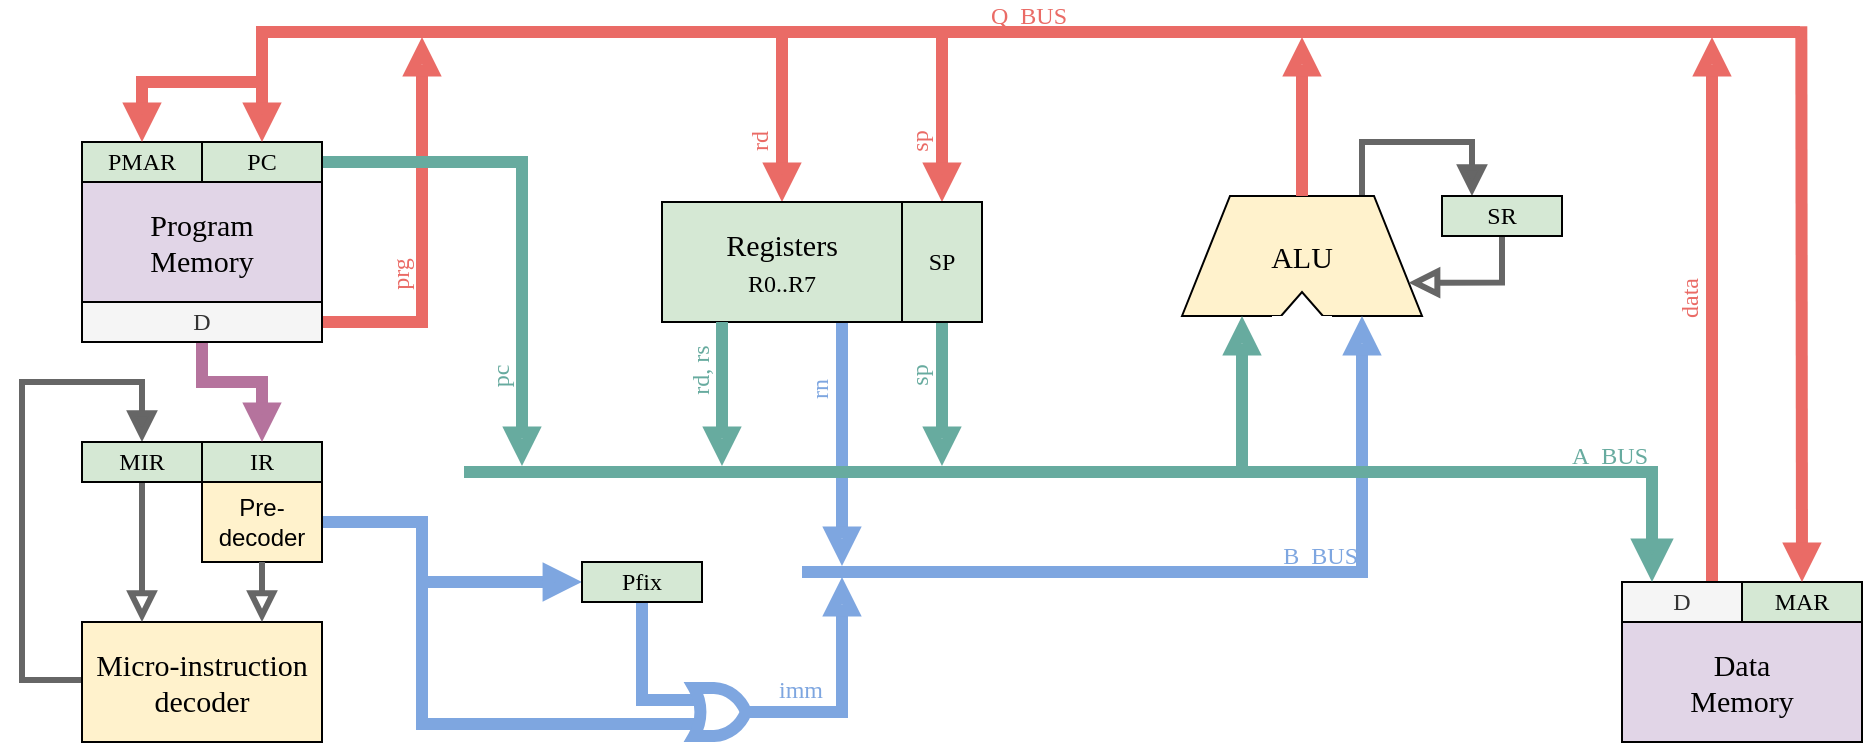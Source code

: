 <mxfile version="11.1.4" type="device"><diagram id="bYJyz9-ESYU4-v9C8c3z" name="Page-1"><mxGraphModel dx="1106" dy="858" grid="1" gridSize="10" guides="1" tooltips="1" connect="1" arrows="1" fold="1" page="1" pageScale="1" pageWidth="1169" pageHeight="827" math="0" shadow="0"><root><mxCell id="0"/><mxCell id="76gdxaaUFdXqzk1Zyu3C-14" value="Control Lines" parent="0" visible="0"/><mxCell id="76gdxaaUFdXqzk1Zyu3C-13" style="edgeStyle=orthogonalEdgeStyle;rounded=0;comic=0;orthogonalLoop=1;jettySize=auto;html=1;exitX=0.5;exitY=1;exitDx=0;exitDy=0;entryX=0.5;entryY=0;entryDx=0;entryDy=0;shadow=0;startSize=8;endArrow=openThin;endFill=0;endSize=8;strokeColor=#6c8ebf;strokeWidth=1;fontFamily=Verdana;fontSize=12;fontColor=#6C8EBF;fillColor=#dae8fc;" parent="76gdxaaUFdXqzk1Zyu3C-14" source="7PECbtIVlv3YIYD0plwd-87" target="76gdxaaUFdXqzk1Zyu3C-1" edge="1"><mxGeometry relative="1" as="geometry"><Array as="points"><mxPoint x="280" y="620"/><mxPoint x="120" y="620"/><mxPoint x="120" y="100"/><mxPoint x="650" y="100"/></Array></mxGeometry></mxCell><mxCell id="76gdxaaUFdXqzk1Zyu3C-8" style="edgeStyle=orthogonalEdgeStyle;rounded=0;comic=0;orthogonalLoop=1;jettySize=auto;html=1;exitX=1;exitY=0.75;exitDx=0;exitDy=0;shadow=0;startSize=8;endArrow=openThin;endFill=0;endSize=8;strokeColor=#6c8ebf;strokeWidth=1;fontFamily=Verdana;fontSize=12;fontColor=#6C8EBF;fillColor=#dae8fc;entryX=0;entryY=0.75;entryDx=0;entryDy=0;" parent="76gdxaaUFdXqzk1Zyu3C-14" source="76gdxaaUFdXqzk1Zyu3C-1" target="oo6LAJHTDvUNfR8HqHgP-6" edge="1"><mxGeometry relative="1" as="geometry"><Array as="points"><mxPoint x="700" y="180"/><mxPoint x="700" y="373"/></Array><mxPoint x="800" y="417" as="targetPoint"/></mxGeometry></mxCell><mxCell id="76gdxaaUFdXqzk1Zyu3C-3" style="edgeStyle=orthogonalEdgeStyle;rounded=0;orthogonalLoop=1;jettySize=auto;html=1;fontSize=12;entryX=0.25;entryY=0;entryDx=0;entryDy=0;endArrow=openThin;endFill=0;strokeWidth=1;endSize=10;startSize=10;exitX=1;exitY=0.5;exitDx=0;exitDy=0;fillColor=#dae8fc;strokeColor=#6c8ebf;" parent="76gdxaaUFdXqzk1Zyu3C-14" source="76gdxaaUFdXqzk1Zyu3C-4" target="7PECbtIVlv3YIYD0plwd-84" edge="1"><mxGeometry relative="1" as="geometry"><mxPoint x="380" y="330" as="sourcePoint"/><Array as="points"><mxPoint x="295" y="170"/></Array></mxGeometry></mxCell><mxCell id="76gdxaaUFdXqzk1Zyu3C-4" value="PC&lt;br&gt;Inc" style="text;html=1;strokeColor=#6c8ebf;fillColor=#dae8fc;align=center;verticalAlign=middle;whiteSpace=wrap;rounded=1;fontSize=12;fontFamily=Verdana;arcSize=6;fontColor=#6C8EBF;" parent="76gdxaaUFdXqzk1Zyu3C-14" vertex="1"><mxGeometry x="210" y="150" width="60" height="40" as="geometry"/></mxCell><mxCell id="76gdxaaUFdXqzk1Zyu3C-1" value="&lt;font face=&quot;Verdana&quot; style=&quot;font-size: 13px&quot;&gt;ALU Control&lt;/font&gt;" style="rounded=1;whiteSpace=wrap;html=1;fillColor=#dae8fc;strokeColor=#6c8ebf;arcSize=7;fontColor=#6C8EBF;" parent="76gdxaaUFdXqzk1Zyu3C-14" vertex="1"><mxGeometry x="620" y="150" width="60" height="40" as="geometry"/></mxCell><mxCell id="76gdxaaUFdXqzk1Zyu3C-18" style="edgeStyle=orthogonalEdgeStyle;rounded=0;comic=0;orthogonalLoop=1;jettySize=auto;html=1;exitX=1;exitY=0.25;exitDx=0;exitDy=0;shadow=0;startSize=8;endArrow=openThin;endFill=0;endSize=8;strokeColor=#6c8ebf;strokeWidth=1;fontFamily=Verdana;fontSize=12;fontColor=#6C8EBF;fillColor=#dae8fc;" parent="76gdxaaUFdXqzk1Zyu3C-14" source="76gdxaaUFdXqzk1Zyu3C-17" target="7PECbtIVlv3YIYD0plwd-2" edge="1"><mxGeometry relative="1" as="geometry"><Array as="points"><mxPoint x="480" y="160"/><mxPoint x="480" y="505"/></Array></mxGeometry></mxCell><mxCell id="76gdxaaUFdXqzk1Zyu3C-19" style="edgeStyle=orthogonalEdgeStyle;rounded=0;comic=0;orthogonalLoop=1;jettySize=auto;html=1;exitX=1;exitY=0.5;exitDx=0;exitDy=0;shadow=0;startSize=8;endArrow=openThin;endFill=0;endSize=8;strokeColor=#6c8ebf;strokeWidth=1;fontFamily=Verdana;fontSize=12;fontColor=#6C8EBF;fillColor=#dae8fc;" parent="76gdxaaUFdXqzk1Zyu3C-14" source="76gdxaaUFdXqzk1Zyu3C-17" target="7PECbtIVlv3YIYD0plwd-5" edge="1"><mxGeometry relative="1" as="geometry"><Array as="points"><mxPoint x="470" y="170"/></Array></mxGeometry></mxCell><mxCell id="76gdxaaUFdXqzk1Zyu3C-20" style="edgeStyle=orthogonalEdgeStyle;rounded=0;comic=0;orthogonalLoop=1;jettySize=auto;html=1;exitX=1;exitY=0.75;exitDx=0;exitDy=0;shadow=0;startSize=8;endArrow=openThin;endFill=0;endSize=8;strokeColor=#6c8ebf;strokeWidth=1;fontFamily=Verdana;fontSize=12;fontColor=#6C8EBF;fillColor=#dae8fc;" parent="76gdxaaUFdXqzk1Zyu3C-14" source="76gdxaaUFdXqzk1Zyu3C-17" target="7PECbtIVlv3YIYD0plwd-35" edge="1"><mxGeometry relative="1" as="geometry"><Array as="points"><mxPoint x="460" y="180"/></Array></mxGeometry></mxCell><mxCell id="76gdxaaUFdXqzk1Zyu3C-17" value="&lt;font face=&quot;Verdana&quot; style=&quot;font-size: 13px&quot;&gt;Bus&lt;br&gt;Control&lt;/font&gt;" style="rounded=1;whiteSpace=wrap;html=1;fillColor=#dae8fc;strokeColor=#6c8ebf;arcSize=7;fontColor=#6C8EBF;" parent="76gdxaaUFdXqzk1Zyu3C-14" vertex="1"><mxGeometry x="370" y="150" width="60" height="40" as="geometry"/></mxCell><mxCell id="76gdxaaUFdXqzk1Zyu3C-21" style="edgeStyle=orthogonalEdgeStyle;rounded=0;comic=0;orthogonalLoop=1;jettySize=auto;html=1;exitX=0;exitY=0.75;exitDx=0;exitDy=0;entryX=0;entryY=0.5;entryDx=0;entryDy=0;shadow=0;startSize=8;endArrow=openThin;endFill=0;endSize=8;strokeColor=#6c8ebf;strokeWidth=1;fontFamily=Verdana;fontSize=12;fontColor=#6C8EBF;fillColor=#dae8fc;" parent="76gdxaaUFdXqzk1Zyu3C-14" source="7PECbtIVlv3YIYD0plwd-87" target="7PECbtIVlv3YIYD0plwd-83" edge="1"><mxGeometry relative="1" as="geometry"><Array as="points"><mxPoint x="160" y="585"/><mxPoint x="160" y="370"/></Array></mxGeometry></mxCell><mxCell id="76gdxaaUFdXqzk1Zyu3C-22" style="edgeStyle=orthogonalEdgeStyle;rounded=0;comic=0;orthogonalLoop=1;jettySize=auto;html=1;exitX=0.75;exitY=1;exitDx=0;exitDy=0;entryX=0;entryY=0.5;entryDx=0;entryDy=0;shadow=0;startSize=8;endArrow=openThin;endFill=0;endSize=8;strokeColor=#6c8ebf;strokeWidth=1;fontFamily=Verdana;fontSize=12;fontColor=#6C8EBF;fillColor=#dae8fc;" parent="76gdxaaUFdXqzk1Zyu3C-14" source="7PECbtIVlv3YIYD0plwd-87" target="7PECbtIVlv3YIYD0plwd-1" edge="1"><mxGeometry relative="1" as="geometry"><Array as="points"><mxPoint x="312" y="600"/><mxPoint x="312" y="620"/><mxPoint x="860" y="620"/><mxPoint x="860" y="570"/></Array></mxGeometry></mxCell><mxCell id="76gdxaaUFdXqzk1Zyu3C-23" style="edgeStyle=orthogonalEdgeStyle;rounded=0;comic=0;orthogonalLoop=1;jettySize=auto;html=1;exitX=0.5;exitY=1;exitDx=0;exitDy=0;shadow=0;startSize=8;endArrow=openThin;endFill=0;endSize=8;strokeColor=#6c8ebf;strokeWidth=1;fontFamily=Verdana;fontSize=12;fontColor=#6C8EBF;fillColor=#dae8fc;entryX=0.25;entryY=0;entryDx=0;entryDy=0;" parent="76gdxaaUFdXqzk1Zyu3C-14" source="7PECbtIVlv3YIYD0plwd-87" target="76gdxaaUFdXqzk1Zyu3C-4" edge="1"><mxGeometry relative="1" as="geometry"><Array as="points"><mxPoint x="280" y="620"/><mxPoint x="120" y="620"/><mxPoint x="120" y="100"/><mxPoint x="225" y="100"/></Array><mxPoint x="340" y="90" as="targetPoint"/></mxGeometry></mxCell><mxCell id="76gdxaaUFdXqzk1Zyu3C-24" style="edgeStyle=orthogonalEdgeStyle;rounded=0;comic=0;orthogonalLoop=1;jettySize=auto;html=1;exitX=0.5;exitY=1;exitDx=0;exitDy=0;entryX=0.5;entryY=0;entryDx=0;entryDy=0;shadow=0;startSize=8;endArrow=openThin;endFill=0;endSize=8;strokeColor=#6c8ebf;strokeWidth=1;fontFamily=Verdana;fontSize=12;fontColor=#6C8EBF;fillColor=#dae8fc;" parent="76gdxaaUFdXqzk1Zyu3C-14" source="7PECbtIVlv3YIYD0plwd-87" target="76gdxaaUFdXqzk1Zyu3C-17" edge="1"><mxGeometry relative="1" as="geometry"><Array as="points"><mxPoint x="280" y="620"/><mxPoint x="120" y="620"/><mxPoint x="120" y="100"/><mxPoint x="400" y="100"/></Array></mxGeometry></mxCell><mxCell id="E7_qgRfLG7lhhZWOt4PQ-3" style="edgeStyle=orthogonalEdgeStyle;rounded=0;orthogonalLoop=1;jettySize=auto;html=1;exitX=0;exitY=0.75;exitDx=0;exitDy=0;entryX=0;entryY=0.75;entryDx=0;entryDy=0;startArrow=none;startFill=0;startSize=8;endArrow=openThin;endFill=0;endSize=8;fontSize=12;align=left;fillColor=#dae8fc;strokeColor=#6c8ebf;" parent="76gdxaaUFdXqzk1Zyu3C-14" source="7PECbtIVlv3YIYD0plwd-87" target="7PECbtIVlv3YIYD0plwd-90" edge="1"><mxGeometry relative="1" as="geometry"><Array as="points"><mxPoint x="160" y="585"/><mxPoint x="160" y="465"/></Array></mxGeometry></mxCell><mxCell id="grvOVktwoB_2_8mOorg3-1" style="edgeStyle=orthogonalEdgeStyle;rounded=0;orthogonalLoop=1;jettySize=auto;html=1;exitX=0;exitY=0.5;exitDx=0;exitDy=0;entryX=0.75;entryY=0;entryDx=0;entryDy=0;fillColor=#dae8fc;strokeColor=#6c8ebf;endSize=8;startSize=8;endArrow=openThin;endFill=0;" parent="76gdxaaUFdXqzk1Zyu3C-14" source="76gdxaaUFdXqzk1Zyu3C-1" target="76gdxaaUFdXqzk1Zyu3C-4" edge="1"><mxGeometry relative="1" as="geometry"><Array as="points"><mxPoint x="600" y="170"/><mxPoint x="600" y="120"/><mxPoint x="255" y="120"/></Array></mxGeometry></mxCell><mxCell id="AL6U14OraophEnAEyjit-11" style="edgeStyle=orthogonalEdgeStyle;rounded=0;orthogonalLoop=1;jettySize=auto;html=1;exitX=1;exitY=0.25;exitDx=0;exitDy=0;entryX=0;entryY=0.5;entryDx=0;entryDy=0;startArrow=none;startFill=0;startSize=8;endArrow=openThin;endFill=0;endSize=8;fontColor=#6C8EBF;fillColor=#dae8fc;strokeColor=#6c8ebf;" parent="76gdxaaUFdXqzk1Zyu3C-14" source="AL6U14OraophEnAEyjit-6" target="oo6LAJHTDvUNfR8HqHgP-11" edge="1"><mxGeometry relative="1" as="geometry"><Array as="points"><mxPoint x="340" y="478"/><mxPoint x="400" y="478"/><mxPoint x="400" y="360"/></Array></mxGeometry></mxCell><mxCell id="AL6U14OraophEnAEyjit-12" style="edgeStyle=orthogonalEdgeStyle;rounded=0;orthogonalLoop=1;jettySize=auto;html=1;exitX=0;exitY=0.5;exitDx=0;exitDy=0;entryX=0;entryY=0.25;entryDx=0;entryDy=0;startArrow=none;startFill=0;startSize=8;endArrow=openThin;endFill=0;endSize=8;fontColor=#6C8EBF;align=left;fillColor=#dae8fc;strokeColor=#6c8ebf;" parent="76gdxaaUFdXqzk1Zyu3C-14" source="76gdxaaUFdXqzk1Zyu3C-1" target="7PECbtIVlv3YIYD0plwd-90" edge="1"><mxGeometry relative="1" as="geometry"><Array as="points"><mxPoint x="600" y="170"/><mxPoint x="600" y="120"/><mxPoint x="140" y="120"/><mxPoint x="140" y="455"/></Array></mxGeometry></mxCell><mxCell id="AL6U14OraophEnAEyjit-13" style="edgeStyle=orthogonalEdgeStyle;rounded=0;orthogonalLoop=1;jettySize=auto;html=1;exitX=0;exitY=0.25;exitDx=0;exitDy=0;entryX=1;entryY=0.25;entryDx=0;entryDy=0;startArrow=none;startFill=0;startSize=8;endArrow=openThin;endFill=0;endSize=8;fontColor=#6C8EBF;align=left;fillColor=#dae8fc;strokeColor=#6c8ebf;" parent="76gdxaaUFdXqzk1Zyu3C-14" source="oo6LAJHTDvUNfR8HqHgP-6" target="76gdxaaUFdXqzk1Zyu3C-1" edge="1"><mxGeometry relative="1" as="geometry"><Array as="points"><mxPoint x="720" y="348"/><mxPoint x="720" y="160"/></Array></mxGeometry></mxCell><mxCell id="EOEx4cHaCTOu8DqKz9w0-15" style="edgeStyle=orthogonalEdgeStyle;rounded=0;orthogonalLoop=1;jettySize=auto;html=1;exitX=1;exitY=0.75;exitDx=0;exitDy=0;entryX=0.25;entryY=1;entryDx=0;entryDy=0;startSize=8;endArrow=openThin;endFill=0;endSize=8;fontSize=12;fillColor=#dae8fc;strokeColor=#6c8ebf;" parent="76gdxaaUFdXqzk1Zyu3C-14" source="7PECbtIVlv3YIYD0plwd-87" target="EOEx4cHaCTOu8DqKz9w0-3" edge="1"><mxGeometry relative="1" as="geometry"/></mxCell><mxCell id="WS2s1Ppvj-u4pzFUTlau-1" value="Text" style="text;html=1;resizable=0;points=[];autosize=1;align=left;verticalAlign=top;spacingTop=-4;" parent="76gdxaaUFdXqzk1Zyu3C-14" vertex="1"><mxGeometry x="635" y="657" width="40" height="20" as="geometry"/></mxCell><mxCell id="1" parent="0"/><mxCell id="7PECbtIVlv3YIYD0plwd-80" style="edgeStyle=elbowEdgeStyle;rounded=0;orthogonalLoop=1;jettySize=auto;elbow=vertical;html=1;exitX=0.75;exitY=0;exitDx=0;exitDy=0;labelBackgroundColor=none;startSize=8;endArrow=block;endFill=1;endSize=8;strokeWidth=3;fontFamily=Verdana;fontSize=14;align=center;entryX=0.25;entryY=0;entryDx=0;entryDy=0;strokeColor=#666666;" parent="1" source="oo6LAJHTDvUNfR8HqHgP-6" target="7PECbtIVlv3YIYD0plwd-76" edge="1"><mxGeometry relative="1" as="geometry"><mxPoint x="935" y="270" as="targetPoint"/><Array as="points"><mxPoint x="875" y="270"/></Array></mxGeometry></mxCell><mxCell id="oo6LAJHTDvUNfR8HqHgP-6" value="ALU" style="shape=trapezoid;perimeter=trapezoidPerimeter;whiteSpace=wrap;html=1;strokeWidth=1;fontFamily=Verdana;fontSize=15;fillColor=#fff2cc;strokeColor=#000000;rotation=0;" parent="1" vertex="1"><mxGeometry x="770" y="297" width="120" height="60" as="geometry"/></mxCell><mxCell id="7PECbtIVlv3YIYD0plwd-31" style="edgeStyle=none;rounded=0;orthogonalLoop=1;jettySize=auto;html=1;labelBackgroundColor=none;startSize=10;endArrow=block;endFill=0;endSize=4;strokeWidth=6;fontFamily=Verdana;fontSize=14;align=center;entryX=0.75;entryY=1;entryDx=0;entryDy=0;fillColor=#f5f5f5;strokeColor=#7EA6E0;" parent="1" source="7PECbtIVlv3YIYD0plwd-2" target="oo6LAJHTDvUNfR8HqHgP-6" edge="1"><mxGeometry relative="1" as="geometry"><mxPoint x="896" y="595" as="sourcePoint"/></mxGeometry></mxCell><mxCell id="7PECbtIVlv3YIYD0plwd-38" style="edgeStyle=none;rounded=0;orthogonalLoop=1;jettySize=auto;html=1;labelBackgroundColor=none;startSize=4;endArrow=block;endFill=0;endSize=4;strokeWidth=6;fontFamily=Verdana;fontSize=14;align=center;exitX=0.5;exitY=0;exitDx=0;exitDy=0;strokeColor=#EA6B66;" parent="1" source="oo6LAJHTDvUNfR8HqHgP-6" target="7PECbtIVlv3YIYD0plwd-35" edge="1"><mxGeometry relative="1" as="geometry"><mxPoint x="675" y="427" as="sourcePoint"/><Array as="points"><mxPoint x="830" y="270"/></Array><mxPoint x="800" y="220" as="targetPoint"/></mxGeometry></mxCell><mxCell id="7PECbtIVlv3YIYD0plwd-4" value="rn" style="edgeStyle=none;rounded=0;orthogonalLoop=1;jettySize=auto;html=1;exitX=0.75;exitY=1;exitDx=0;exitDy=0;fontFamily=Verdana;fontSize=12;labelPosition=center;verticalLabelPosition=middle;align=center;verticalAlign=bottom;horizontal=0;strokeWidth=6;labelBackgroundColor=none;spacing=0;spacingRight=10;endArrow=block;endFill=0;endSize=4;startSize=4;strokeColor=#7EA6E0;fontColor=#7EA6E0;" parent="1" source="oo6LAJHTDvUNfR8HqHgP-11" target="7PECbtIVlv3YIYD0plwd-2" edge="1"><mxGeometry x="-0.426" relative="1" as="geometry"><mxPoint as="offset"/><mxPoint x="580" y="570" as="targetPoint"/></mxGeometry></mxCell><mxCell id="7PECbtIVlv3YIYD0plwd-69" value="rd" style="edgeStyle=none;rounded=0;orthogonalLoop=1;jettySize=auto;html=1;labelBackgroundColor=none;startSize=4;endArrow=block;endFill=1;endSize=4;strokeWidth=6;fontFamily=Verdana;fontSize=12;align=center;entryX=0.5;entryY=0;entryDx=0;entryDy=0;horizontal=0;verticalAlign=bottom;spacingRight=10;startArrow=none;startFill=0;strokeColor=#EA6B66;fontColor=#EA6B66;" parent="1" source="7PECbtIVlv3YIYD0plwd-35" target="oo6LAJHTDvUNfR8HqHgP-11" edge="1"><mxGeometry x="0.351" relative="1" as="geometry"><Array as="points"><mxPoint x="570" y="280"/></Array><mxPoint as="offset"/></mxGeometry></mxCell><mxCell id="oo6LAJHTDvUNfR8HqHgP-11" value="&lt;font&gt;Registers&lt;br&gt;&lt;font style=&quot;font-size: 12px&quot;&gt;R0..R7&lt;/font&gt;&lt;/font&gt;" style="text;html=1;strokeColor=#000000;fillColor=#d5e8d4;align=center;verticalAlign=middle;whiteSpace=wrap;rounded=0;strokeWidth=1;fontFamily=Verdana;fontSize=15;" parent="1" vertex="1"><mxGeometry x="510" y="300" width="120" height="60" as="geometry"/></mxCell><mxCell id="7PECbtIVlv3YIYD0plwd-5" value="A_BUS" style="line;strokeWidth=6;html=1;perimeter=backbonePerimeter;points=[];outlineConnect=0;fontFamily=Verdana;fontSize=12;horizontal=1;verticalAlign=bottom;labelBackgroundColor=none;align=right;spacing=6;fillColor=#f5f5f5;strokeColor=#67AB9F;fontColor=#67AB9F;" parent="1" vertex="1"><mxGeometry x="411" y="430" width="597" height="10" as="geometry"/></mxCell><mxCell id="7PECbtIVlv3YIYD0plwd-2" value="B_BUS" style="line;strokeWidth=6;html=1;perimeter=backbonePerimeter;points=[];outlineConnect=0;fontFamily=Verdana;fontSize=12;spacing=6;verticalAlign=bottom;shadow=0;align=right;fillColor=#f5f5f5;strokeColor=#7EA6E0;fontColor=#7EA6E0;labelBackgroundColor=none;" parent="1" vertex="1"><mxGeometry x="580" y="480" width="283" height="10" as="geometry"/></mxCell><mxCell id="7PECbtIVlv3YIYD0plwd-30" value="" style="edgeStyle=none;rounded=0;orthogonalLoop=1;jettySize=auto;html=1;fontFamily=Verdana;fontSize=14;labelPosition=right;verticalLabelPosition=middle;align=center;verticalAlign=bottom;horizontal=0;labelBackgroundColor=none;spacing=6;spacingRight=2;endArrow=block;endFill=0;strokeWidth=6;endSize=4;startSize=4;entryX=0.25;entryY=1;entryDx=0;entryDy=0;fillColor=#f5f5f5;strokeColor=#67AB9F;" parent="1" source="7PECbtIVlv3YIYD0plwd-5" target="oo6LAJHTDvUNfR8HqHgP-6" edge="1"><mxGeometry relative="1" as="geometry"><mxPoint x="836" y="525" as="sourcePoint"/><mxPoint x="826" y="483" as="targetPoint"/></mxGeometry></mxCell><mxCell id="7PECbtIVlv3YIYD0plwd-35" value="Q_BUS" style="line;strokeWidth=6;html=1;perimeter=backbonePerimeter;points=[];outlineConnect=0;fontFamily=Verdana;fontSize=12;spacing=6;verticalAlign=bottom;fillColor=#f5f5f5;strokeColor=#EA6B66;shadow=0;align=center;fontColor=#EA6B66;labelBackgroundColor=none;" parent="1" vertex="1"><mxGeometry x="307" y="210" width="772" height="10" as="geometry"/></mxCell><mxCell id="7PECbtIVlv3YIYD0plwd-47" style="edgeStyle=none;rounded=0;orthogonalLoop=1;jettySize=auto;html=1;exitX=0.75;exitY=0;exitDx=0;exitDy=0;labelBackgroundColor=none;startSize=4;endArrow=block;endFill=0;endSize=4;strokeWidth=6;fontFamily=Verdana;fontSize=14;align=center;strokeColor=#EA6B66;" parent="1" source="7PECbtIVlv3YIYD0plwd-32" target="7PECbtIVlv3YIYD0plwd-35" edge="1"><mxGeometry relative="1" as="geometry"><mxPoint x="1125" y="240" as="targetPoint"/></mxGeometry></mxCell><mxCell id="uzuY4HpjYJN_Ay_BLV-1-11" value="data" style="text;resizable=0;points=[];align=right;verticalAlign=bottom;labelBackgroundColor=none;fontSize=12;horizontal=0;spacing=0;spacingRight=10;fontFamily=Verdana;html=1;fontColor=#EA6B66;" parent="7PECbtIVlv3YIYD0plwd-47" vertex="1" connectable="0"><mxGeometry x="-0.108" y="-1" relative="1" as="geometry"><mxPoint x="-6" y="-38.5" as="offset"/></mxGeometry></mxCell><mxCell id="7PECbtIVlv3YIYD0plwd-60" value="" style="group" parent="1" vertex="1" connectable="0"><mxGeometry x="815" y="339" width="30" height="28" as="geometry"/></mxCell><mxCell id="7PECbtIVlv3YIYD0plwd-54" value="" style="triangle;whiteSpace=wrap;html=1;shadow=0;labelBackgroundColor=none;strokeWidth=1;fontFamily=Verdana;fontSize=14;align=right;rotation=-90;" parent="7PECbtIVlv3YIYD0plwd-60" vertex="1"><mxGeometry x="7" width="16" height="28" as="geometry"/></mxCell><mxCell id="7PECbtIVlv3YIYD0plwd-55" value="" style="rounded=0;whiteSpace=wrap;html=1;shadow=0;labelBackgroundColor=none;strokeWidth=1;fontFamily=Verdana;fontSize=14;align=right;strokeColor=none;" parent="7PECbtIVlv3YIYD0plwd-60" vertex="1"><mxGeometry y="18" width="30" height="10" as="geometry"/></mxCell><mxCell id="7PECbtIVlv3YIYD0plwd-81" style="edgeStyle=orthogonalEdgeStyle;rounded=0;orthogonalLoop=1;jettySize=auto;html=1;exitX=0.5;exitY=1;exitDx=0;exitDy=0;entryX=1;entryY=0.75;entryDx=0;entryDy=0;labelBackgroundColor=none;startSize=8;endArrow=block;endFill=0;endSize=8;strokeWidth=3;fontFamily=Verdana;fontSize=14;align=center;strokeColor=#666666;" parent="1" source="7PECbtIVlv3YIYD0plwd-76" target="oo6LAJHTDvUNfR8HqHgP-6" edge="1"><mxGeometry relative="1" as="geometry"/></mxCell><mxCell id="7PECbtIVlv3YIYD0plwd-76" value="&lt;font style=&quot;font-size: 12px;&quot;&gt;SR&lt;/font&gt;" style="text;html=1;strokeColor=#000000;fillColor=#d5e8d4;align=center;verticalAlign=middle;whiteSpace=wrap;rounded=0;strokeWidth=1;fontFamily=Verdana;fontSize=12;" parent="1" vertex="1"><mxGeometry x="900" y="297" width="60" height="20" as="geometry"/></mxCell><mxCell id="7PECbtIVlv3YIYD0plwd-91" style="edgeStyle=orthogonalEdgeStyle;rounded=0;orthogonalLoop=1;jettySize=auto;html=1;exitX=0;exitY=0.5;exitDx=0;exitDy=0;labelBackgroundColor=none;startSize=8;endArrow=block;endFill=1;endSize=8;strokeWidth=3;fontFamily=Verdana;fontSize=14;align=center;entryX=0.5;entryY=0;entryDx=0;entryDy=0;strokeColor=#666666;" parent="1" source="7PECbtIVlv3YIYD0plwd-87" target="7PECbtIVlv3YIYD0plwd-90" edge="1"><mxGeometry relative="1" as="geometry"><mxPoint x="142" y="460" as="targetPoint"/><Array as="points"><mxPoint x="220" y="539"/><mxPoint x="190" y="539"/><mxPoint x="190" y="390"/><mxPoint x="250" y="390"/></Array></mxGeometry></mxCell><mxCell id="7PECbtIVlv3YIYD0plwd-102" value="" style="edgeStyle=orthogonalEdgeStyle;rounded=0;orthogonalLoop=1;jettySize=auto;html=1;labelBackgroundColor=none;startSize=10;endArrow=none;endFill=0;endSize=10;strokeWidth=6;fontFamily=Verdana;fontSize=12;align=center;verticalAlign=bottom;horizontal=1;spacing=0;spacingRight=0;entryX=0;entryY=0.75;entryDx=0;entryDy=0;entryPerimeter=0;strokeColor=#7EA6E0;spacingBottom=0;spacingLeft=0;spacingTop=0;" parent="1" target="EOEx4cHaCTOu8DqKz9w0-5" edge="1"><mxGeometry x="-0.801" y="-51" relative="1" as="geometry"><mxPoint x="542" y="579" as="targetPoint"/><Array as="points"><mxPoint x="390" y="510"/><mxPoint x="390" y="561"/></Array><mxPoint x="41" y="-50" as="offset"/><mxPoint x="390" y="490" as="sourcePoint"/></mxGeometry></mxCell><mxCell id="7PECbtIVlv3YIYD0plwd-87" value="Micro-instruction&lt;br&gt;decoder" style="text;html=1;strokeColor=#000000;fillColor=#fff2cc;align=center;verticalAlign=middle;whiteSpace=wrap;rounded=0;strokeWidth=1;fontFamily=Verdana;fontSize=15;" parent="1" vertex="1"><mxGeometry x="220" y="510" width="120" height="60" as="geometry"/></mxCell><mxCell id="7PECbtIVlv3YIYD0plwd-88" value="IR" style="text;html=1;strokeColor=#000000;fillColor=#d5e8d4;align=center;verticalAlign=middle;whiteSpace=wrap;rounded=0;strokeWidth=1;fontFamily=Verdana;fontSize=12;" parent="1" vertex="1"><mxGeometry x="280" y="420" width="60" height="20" as="geometry"/></mxCell><mxCell id="7PECbtIVlv3YIYD0plwd-92" style="edgeStyle=none;rounded=0;orthogonalLoop=1;jettySize=auto;html=1;exitX=0.5;exitY=1;exitDx=0;exitDy=0;labelBackgroundColor=none;startSize=8;endArrow=block;endFill=0;endSize=8;strokeWidth=3;fontFamily=Verdana;fontSize=14;align=center;entryX=0.25;entryY=0;entryDx=0;entryDy=0;strokeColor=#666666;" parent="1" source="7PECbtIVlv3YIYD0plwd-90" target="7PECbtIVlv3YIYD0plwd-87" edge="1"><mxGeometry relative="1" as="geometry"><mxPoint x="252" y="510" as="targetPoint"/></mxGeometry></mxCell><mxCell id="7PECbtIVlv3YIYD0plwd-90" value="MIR" style="text;html=1;strokeColor=#000000;fillColor=#d5e8d4;align=center;verticalAlign=middle;whiteSpace=wrap;rounded=0;strokeWidth=1;fontFamily=Verdana;fontSize=12;" parent="1" vertex="1"><mxGeometry x="220" y="420" width="60" height="20" as="geometry"/></mxCell><mxCell id="7PECbtIVlv3YIYD0plwd-95" style="edgeStyle=orthogonalEdgeStyle;rounded=0;orthogonalLoop=1;jettySize=auto;html=1;exitX=0.5;exitY=1;exitDx=0;exitDy=0;entryX=0.5;entryY=0;entryDx=0;entryDy=0;labelBackgroundColor=none;startSize=4;endArrow=block;endFill=1;endSize=4;strokeWidth=6;fontFamily=Verdana;fontSize=14;align=center;strokeColor=#B5739D;" parent="1" source="uzuY4HpjYJN_Ay_BLV-1-10" target="7PECbtIVlv3YIYD0plwd-88" edge="1"><mxGeometry relative="1" as="geometry"><Array as="points"><mxPoint x="280" y="390"/><mxPoint x="310" y="390"/></Array></mxGeometry></mxCell><mxCell id="7PECbtIVlv3YIYD0plwd-98" value="prg" style="edgeStyle=orthogonalEdgeStyle;rounded=0;orthogonalLoop=1;jettySize=auto;html=1;labelBackgroundColor=none;startSize=4;endArrow=block;endFill=0;endSize=4;strokeWidth=6;fontFamily=Verdana;fontSize=12;align=center;verticalAlign=bottom;horizontal=0;exitX=1;exitY=0.5;exitDx=0;exitDy=0;spacing=0;spacingRight=10;strokeColor=#EA6B66;fontColor=#EA6B66;" parent="1" source="uzuY4HpjYJN_Ay_BLV-1-10" target="7PECbtIVlv3YIYD0plwd-35" edge="1"><mxGeometry x="-0.248" relative="1" as="geometry"><mxPoint x="372" y="426" as="sourcePoint"/><Array as="points"><mxPoint x="390" y="360"/></Array><mxPoint as="offset"/></mxGeometry></mxCell><mxCell id="7PECbtIVlv3YIYD0plwd-101" value="pc" style="edgeStyle=orthogonalEdgeStyle;rounded=0;orthogonalLoop=1;jettySize=auto;html=1;exitX=1;exitY=0.5;exitDx=0;exitDy=0;labelBackgroundColor=none;startSize=4;endArrow=block;endFill=0;endSize=4;strokeWidth=6;fontFamily=Verdana;fontSize=12;align=center;horizontal=0;verticalAlign=bottom;spacing=0;spacingRight=10;strokeColor=#67AB9F;fontColor=#67AB9F;" parent="1" source="7PECbtIVlv3YIYD0plwd-84" target="7PECbtIVlv3YIYD0plwd-5" edge="1"><mxGeometry x="0.653" relative="1" as="geometry"><Array as="points"><mxPoint x="440" y="280"/></Array><mxPoint as="offset"/><mxPoint x="422" y="480" as="targetPoint"/></mxGeometry></mxCell><mxCell id="E7_qgRfLG7lhhZWOt4PQ-1" value="rd, rs" style="edgeStyle=none;rounded=0;orthogonalLoop=1;jettySize=auto;html=1;exitX=0.25;exitY=1;exitDx=0;exitDy=0;fontFamily=Verdana;fontSize=12;labelPosition=center;verticalLabelPosition=middle;align=center;verticalAlign=bottom;horizontal=0;labelBackgroundColor=none;spacing=0;spacingRight=10;endArrow=block;endFill=0;strokeWidth=6;endSize=4;startSize=4;strokeColor=#67AB9F;fontColor=#67AB9F;" parent="1" source="oo6LAJHTDvUNfR8HqHgP-11" target="7PECbtIVlv3YIYD0plwd-5" edge="1"><mxGeometry x="-0.292" relative="1" as="geometry"><mxPoint x="550" y="460" as="sourcePoint"/><mxPoint x="550" y="522" as="targetPoint"/><mxPoint as="offset"/></mxGeometry></mxCell><mxCell id="7PECbtIVlv3YIYD0plwd-1" value="Data&lt;br&gt;Memory" style="text;html=1;strokeColor=#000000;fillColor=#e1d5e7;align=center;verticalAlign=middle;whiteSpace=wrap;rounded=0;strokeWidth=1;fontFamily=Verdana;fontSize=15;" parent="1" vertex="1"><mxGeometry x="990" y="510" width="120" height="60" as="geometry"/></mxCell><mxCell id="7PECbtIVlv3YIYD0plwd-32" value="&lt;font style=&quot;font-size: 12px&quot;&gt;D&lt;br&gt;&lt;/font&gt;" style="text;html=1;align=center;verticalAlign=middle;whiteSpace=wrap;rounded=0;strokeWidth=1;fontFamily=Verdana;fontSize=12;fillColor=#f5f5f5;strokeColor=#000000;fontColor=#333333;" parent="1" vertex="1"><mxGeometry x="990" y="490" width="60" height="20" as="geometry"/></mxCell><mxCell id="7PECbtIVlv3YIYD0plwd-34" value="&lt;font style=&quot;font-size: 12px;&quot;&gt;MAR&lt;/font&gt;" style="text;html=1;strokeColor=#000000;fillColor=#d5e8d4;align=center;verticalAlign=middle;whiteSpace=wrap;rounded=0;strokeWidth=1;fontFamily=Verdana;fontSize=12;horizontal=1;" parent="1" vertex="1"><mxGeometry x="1050" y="490" width="60" height="20" as="geometry"/></mxCell><mxCell id="7PECbtIVlv3YIYD0plwd-83" value="Program&lt;br&gt;Memory" style="text;html=1;strokeColor=#000000;fillColor=#e1d5e7;align=center;verticalAlign=middle;whiteSpace=wrap;rounded=0;strokeWidth=1;fontFamily=Verdana;fontSize=15;" parent="1" vertex="1"><mxGeometry x="220" y="290" width="120" height="60" as="geometry"/></mxCell><mxCell id="7PECbtIVlv3YIYD0plwd-84" value="PC" style="text;html=1;strokeColor=#000000;fillColor=#d5e8d4;align=center;verticalAlign=middle;whiteSpace=wrap;rounded=0;strokeWidth=1;fontFamily=Verdana;fontSize=12;" parent="1" vertex="1"><mxGeometry x="280" y="270" width="60" height="20" as="geometry"/></mxCell><mxCell id="7PECbtIVlv3YIYD0plwd-85" value="PMAR" style="text;html=1;strokeColor=#000000;fillColor=#d5e8d4;align=center;verticalAlign=middle;whiteSpace=wrap;rounded=0;strokeWidth=1;fontFamily=Verdana;fontSize=12;" parent="1" vertex="1"><mxGeometry x="220" y="270" width="60" height="20" as="geometry"/></mxCell><mxCell id="7PECbtIVlv3YIYD0plwd-99" style="edgeStyle=orthogonalEdgeStyle;rounded=0;orthogonalLoop=1;jettySize=auto;html=1;labelBackgroundColor=none;startSize=4;endArrow=block;endFill=1;endSize=4;strokeWidth=6;fontFamily=Verdana;fontSize=14;align=center;entryX=0.5;entryY=0;entryDx=0;entryDy=0;strokeColor=#EA6B66;" parent="1" target="7PECbtIVlv3YIYD0plwd-85" edge="1"><mxGeometry relative="1" as="geometry"><mxPoint x="310" y="250" as="sourcePoint"/><Array as="points"><mxPoint x="310" y="240"/><mxPoint x="250" y="240"/></Array></mxGeometry></mxCell><mxCell id="7PECbtIVlv3YIYD0plwd-100" style="edgeStyle=none;rounded=0;orthogonalLoop=1;jettySize=auto;html=1;labelBackgroundColor=none;startSize=4;endArrow=block;endFill=1;endSize=4;strokeWidth=6;fontFamily=Verdana;fontSize=14;align=center;entryX=0.5;entryY=0;entryDx=0;entryDy=0;strokeColor=#EA6B66;" parent="1" source="7PECbtIVlv3YIYD0plwd-35" target="7PECbtIVlv3YIYD0plwd-84" edge="1"><mxGeometry relative="1" as="geometry"><mxPoint x="312" y="310" as="sourcePoint"/></mxGeometry></mxCell><mxCell id="EOEx4cHaCTOu8DqKz9w0-7" style="edgeStyle=orthogonalEdgeStyle;rounded=0;orthogonalLoop=1;jettySize=auto;html=1;exitX=1;exitY=0.5;exitDx=0;exitDy=0;endSize=4;startSize=10;endArrow=block;endFill=1;strokeWidth=6;strokeColor=#7EA6E0;entryX=0;entryY=0.5;entryDx=0;entryDy=0;fontColor=#7EA6E0;" parent="1" source="AL6U14OraophEnAEyjit-6" target="EOEx4cHaCTOu8DqKz9w0-3" edge="1"><mxGeometry relative="1" as="geometry"><Array as="points"><mxPoint x="390" y="460"/><mxPoint x="390" y="490"/></Array><mxPoint x="379.667" y="503" as="sourcePoint"/><mxPoint x="470" y="510" as="targetPoint"/></mxGeometry></mxCell><mxCell id="AL6U14OraophEnAEyjit-6" value="Pre-&lt;br&gt;decoder" style="rounded=0;whiteSpace=wrap;html=1;fillColor=#fff2cc;strokeColor=#000000;" parent="1" vertex="1"><mxGeometry x="280" y="440" width="60" height="40" as="geometry"/></mxCell><mxCell id="7PECbtIVlv3YIYD0plwd-93" style="edgeStyle=none;rounded=0;orthogonalLoop=1;jettySize=auto;html=1;exitX=0.5;exitY=1;exitDx=0;exitDy=0;entryX=0.75;entryY=0;entryDx=0;entryDy=0;labelBackgroundColor=none;startSize=8;endArrow=block;endFill=0;endSize=8;strokeWidth=3;fontFamily=Verdana;fontSize=14;align=center;strokeColor=#666666;" parent="1" source="AL6U14OraophEnAEyjit-6" target="7PECbtIVlv3YIYD0plwd-87" edge="1"><mxGeometry relative="1" as="geometry"/></mxCell><mxCell id="EOEx4cHaCTOu8DqKz9w0-9" value="sp" style="edgeStyle=orthogonalEdgeStyle;rounded=0;orthogonalLoop=1;jettySize=auto;html=1;exitX=0.5;exitY=1;exitDx=0;exitDy=0;startSize=4;endArrow=block;endFill=0;endSize=4;spacingRight=10;verticalAlign=bottom;horizontal=0;fontSize=12;strokeWidth=6;strokeColor=#67AB9F;spacing=2;fontFamily=Verdana;labelBackgroundColor=none;fontColor=#67AB9F;" parent="1" source="EOEx4cHaCTOu8DqKz9w0-1" target="7PECbtIVlv3YIYD0plwd-5" edge="1"><mxGeometry x="-0.167" relative="1" as="geometry"><Array as="points"><mxPoint x="650" y="390"/><mxPoint x="650" y="390"/></Array><mxPoint as="offset"/></mxGeometry></mxCell><mxCell id="EOEx4cHaCTOu8DqKz9w0-11" value="sp" style="edgeStyle=orthogonalEdgeStyle;rounded=0;orthogonalLoop=1;jettySize=auto;html=1;startSize=4;endArrow=block;endFill=1;endSize=4;horizontal=0;verticalAlign=bottom;spacingRight=10;fontSize=12;entryX=0.5;entryY=0;entryDx=0;entryDy=0;strokeWidth=6;strokeColor=#EA6B66;fontFamily=Verdana;fontColor=#EA6B66;" parent="1" source="7PECbtIVlv3YIYD0plwd-35" target="EOEx4cHaCTOu8DqKz9w0-1" edge="1"><mxGeometry x="0.351" relative="1" as="geometry"><mxPoint x="650" y="330" as="targetPoint"/><mxPoint x="680" y="250" as="sourcePoint"/><Array as="points"><mxPoint x="650" y="250"/><mxPoint x="650" y="250"/></Array><mxPoint as="offset"/></mxGeometry></mxCell><mxCell id="EOEx4cHaCTOu8DqKz9w0-1" value="&lt;font style=&quot;font-size: 12px;&quot;&gt;SP&lt;br style=&quot;font-size: 12px;&quot;&gt;&lt;/font&gt;" style="text;html=1;strokeColor=#000000;fillColor=#d5e8d4;align=center;verticalAlign=middle;whiteSpace=wrap;rounded=0;strokeWidth=1;fontFamily=Verdana;fontSize=12;" parent="1" vertex="1"><mxGeometry x="630" y="300" width="40" height="60" as="geometry"/></mxCell><mxCell id="EOEx4cHaCTOu8DqKz9w0-6" style="edgeStyle=orthogonalEdgeStyle;rounded=0;orthogonalLoop=1;jettySize=auto;html=1;exitX=0.5;exitY=1;exitDx=0;exitDy=0;entryX=0;entryY=0.25;entryDx=0;entryDy=0;entryPerimeter=0;endSize=10;startSize=10;endArrow=none;endFill=0;strokeWidth=6;strokeColor=#7EA6E0;" parent="1" source="EOEx4cHaCTOu8DqKz9w0-3" target="EOEx4cHaCTOu8DqKz9w0-5" edge="1"><mxGeometry relative="1" as="geometry"/></mxCell><mxCell id="EOEx4cHaCTOu8DqKz9w0-3" value="Pfix" style="text;html=1;strokeColor=#000000;fillColor=#d5e8d4;align=center;verticalAlign=middle;whiteSpace=wrap;rounded=0;strokeWidth=1;fontFamily=Verdana;fontSize=12;" parent="1" vertex="1"><mxGeometry x="470" y="480" width="60" height="20" as="geometry"/></mxCell><mxCell id="EOEx4cHaCTOu8DqKz9w0-8" style="edgeStyle=orthogonalEdgeStyle;rounded=0;orthogonalLoop=1;jettySize=auto;html=1;exitX=1;exitY=0.5;exitDx=0;exitDy=0;exitPerimeter=0;startSize=4;endArrow=block;endFill=0;endSize=4;strokeWidth=6;strokeColor=#7EA6E0;labelBackgroundColor=none;fontColor=#7EA6E0;fontSize=12;verticalAlign=middle;spacingRight=10;" parent="1" source="EOEx4cHaCTOu8DqKz9w0-5" target="7PECbtIVlv3YIYD0plwd-2" edge="1"><mxGeometry relative="1" as="geometry"><Array as="points"><mxPoint x="600" y="555"/></Array><mxPoint x="599.667" y="490.167" as="targetPoint"/></mxGeometry></mxCell><mxCell id="9wDAaarZTO2req2-kc7W-1" value="imm" style="text;html=1;resizable=0;points=[];align=center;verticalAlign=bottom;labelBackgroundColor=none;fontColor=#7EA6E0;horizontal=1;spacingRight=10;fontFamily=Verdana;spacing=0;" vertex="1" connectable="0" parent="EOEx4cHaCTOu8DqKz9w0-8"><mxGeometry x="0.185" y="1" relative="1" as="geometry"><mxPoint x="-15" y="19" as="offset"/></mxGeometry></mxCell><mxCell id="EOEx4cHaCTOu8DqKz9w0-5" value="" style="verticalLabelPosition=bottom;shadow=0;dashed=0;align=center;fillColor=#ffffff;html=1;verticalAlign=top;strokeWidth=6;shape=mxgraph.electrical.logic_gates.logic_gate;operation=or;aspect=fixed;strokeColor=#7EA6E0;" parent="1" vertex="1"><mxGeometry x="520" y="543" width="40" height="24" as="geometry"/></mxCell><mxCell id="uzuY4HpjYJN_Ay_BLV-1-1" style="rounded=0;orthogonalLoop=1;jettySize=auto;html=1;labelBackgroundColor=none;startSize=4;endArrow=block;endFill=1;endSize=4;strokeWidth=6;fontFamily=Verdana;fontSize=14;align=center;entryX=0.5;entryY=0;entryDx=0;entryDy=0;strokeColor=#EA6B66;" parent="1" target="7PECbtIVlv3YIYD0plwd-34" edge="1"><mxGeometry relative="1" as="geometry"><mxPoint x="1079.667" y="212.167" as="sourcePoint"/><mxPoint x="1079.667" y="477" as="targetPoint"/></mxGeometry></mxCell><mxCell id="uzuY4HpjYJN_Ay_BLV-1-7" value="" style="endArrow=none;html=1;strokeColor=#67AB9F;strokeWidth=6;fontSize=12;endFill=0;startArrow=block;startFill=1;exitX=0.25;exitY=0;exitDx=0;exitDy=0;" parent="1" source="7PECbtIVlv3YIYD0plwd-32" target="7PECbtIVlv3YIYD0plwd-5" edge="1"><mxGeometry width="50" height="50" relative="1" as="geometry"><mxPoint x="1070" y="480" as="sourcePoint"/><mxPoint x="1070" y="420" as="targetPoint"/></mxGeometry></mxCell><mxCell id="uzuY4HpjYJN_Ay_BLV-1-10" value="&lt;font style=&quot;font-size: 12px&quot;&gt;D&lt;br&gt;&lt;/font&gt;" style="text;html=1;align=center;verticalAlign=middle;whiteSpace=wrap;rounded=0;strokeWidth=1;fontFamily=Verdana;fontSize=12;fillColor=#f5f5f5;strokeColor=#000000;fontColor=#333333;" parent="1" vertex="1"><mxGeometry x="220" y="350" width="120" height="20" as="geometry"/></mxCell></root></mxGraphModel></diagram></mxfile>